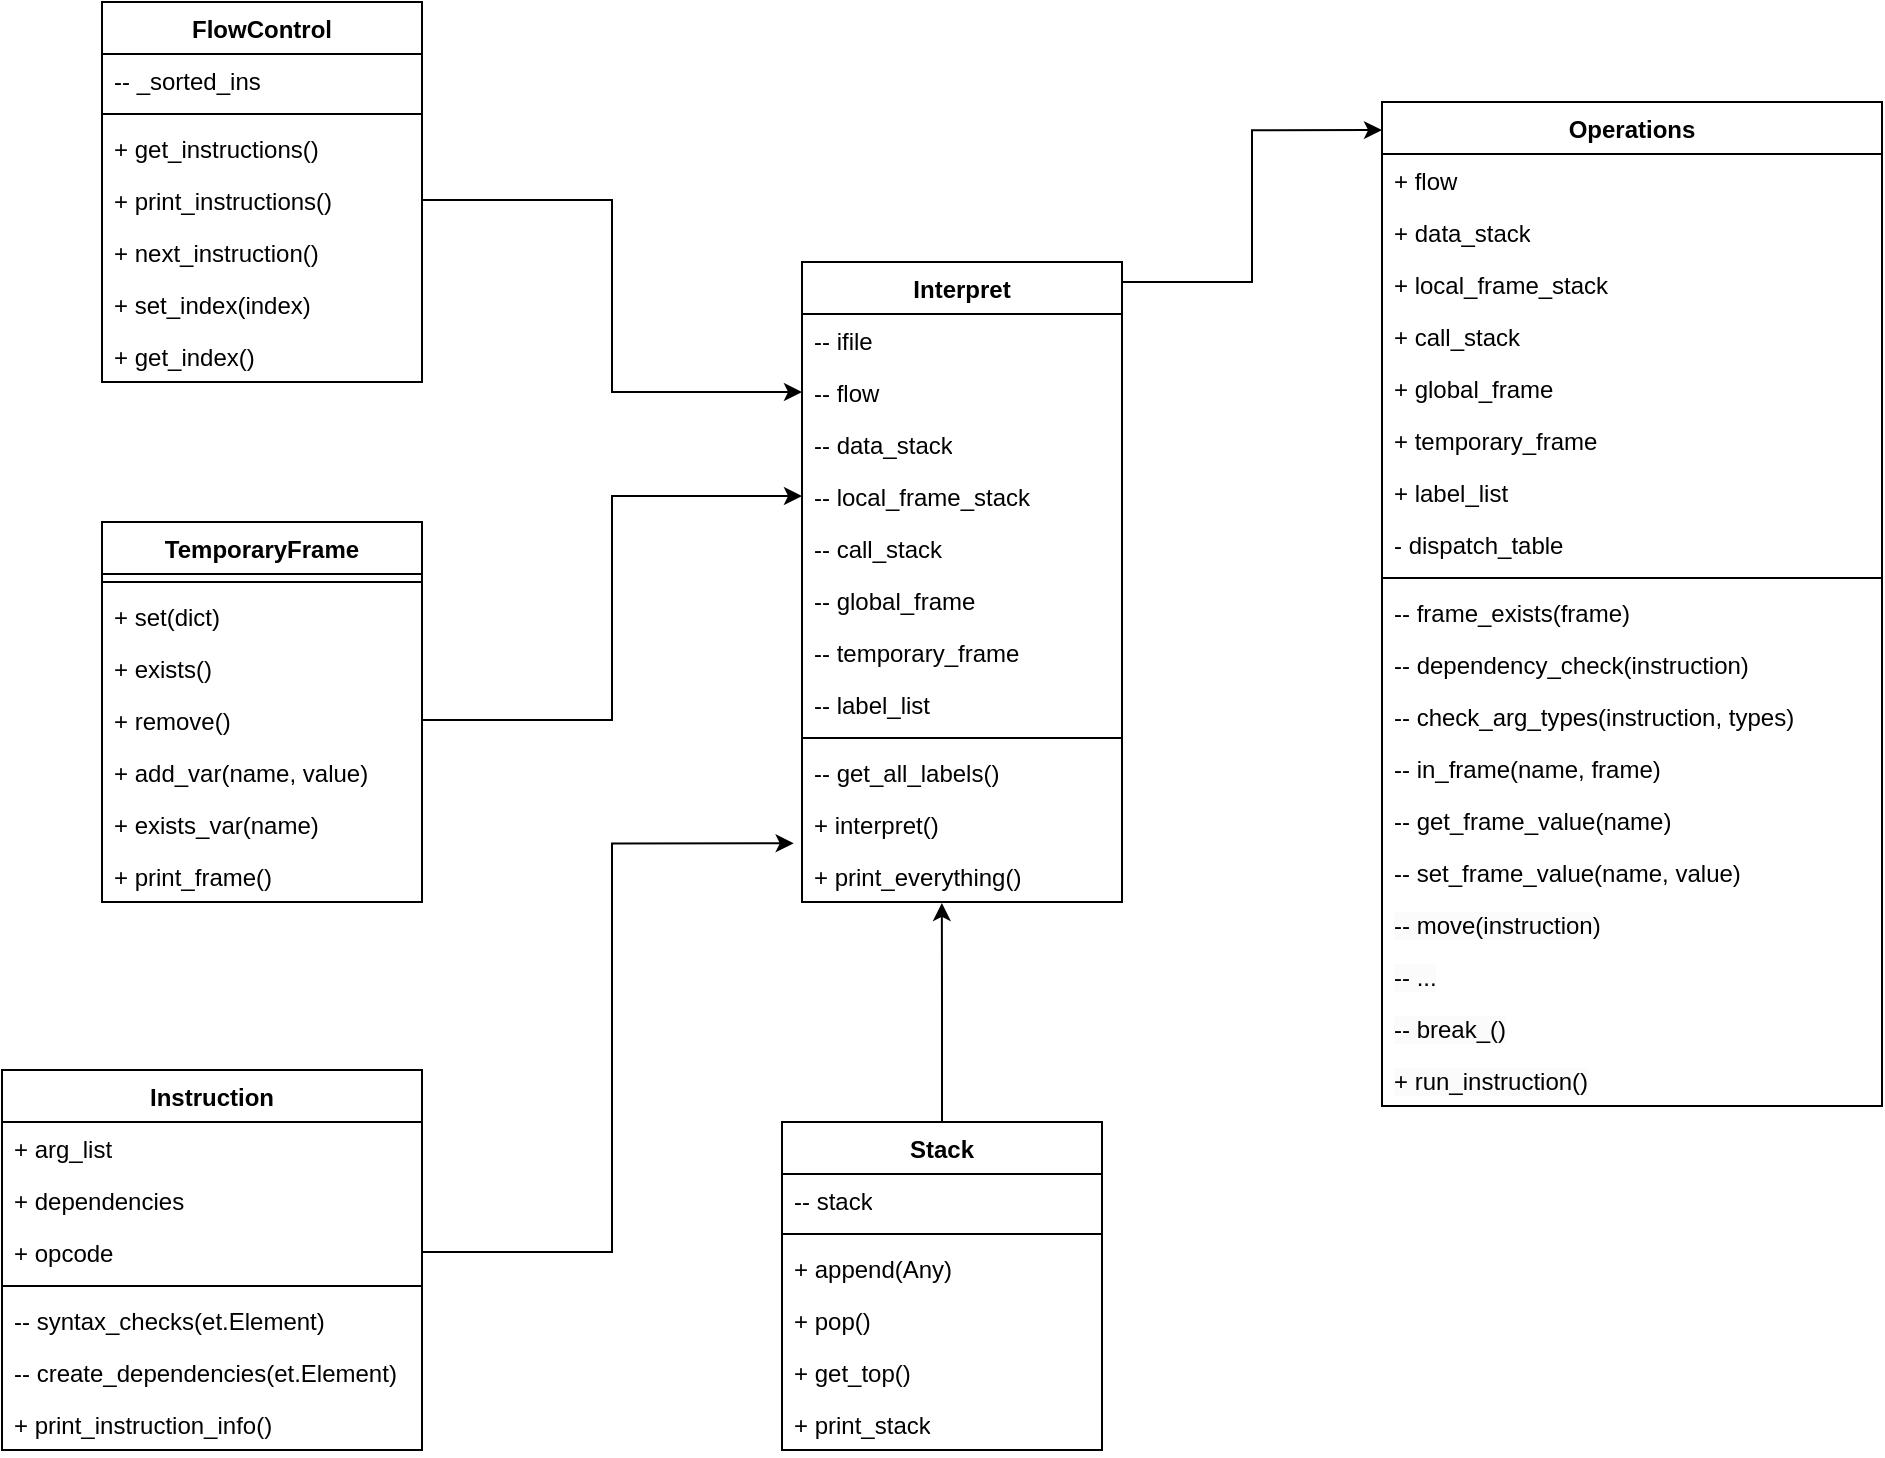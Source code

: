 <mxfile version="21.1.4" type="device">
  <diagram name="Page-1" id="O8ZUqO1KsAZ8FqwAmzQr">
    <mxGraphModel dx="2049" dy="1150" grid="1" gridSize="10" guides="1" tooltips="1" connect="1" arrows="1" fold="1" page="1" pageScale="1" pageWidth="850" pageHeight="1100" math="0" shadow="0">
      <root>
        <mxCell id="0" />
        <mxCell id="1" parent="0" />
        <mxCell id="z_Znl6yHdENUKeue24Fu-5" value="TemporaryFrame" style="swimlane;fontStyle=1;align=center;verticalAlign=top;childLayout=stackLayout;horizontal=1;startSize=26;horizontalStack=0;resizeParent=1;resizeParentMax=0;resizeLast=0;collapsible=1;marginBottom=0;whiteSpace=wrap;html=1;" vertex="1" parent="1">
          <mxGeometry x="80" y="280" width="160" height="190" as="geometry" />
        </mxCell>
        <mxCell id="z_Znl6yHdENUKeue24Fu-7" value="" style="line;strokeWidth=1;fillColor=none;align=left;verticalAlign=middle;spacingTop=-1;spacingLeft=3;spacingRight=3;rotatable=0;labelPosition=right;points=[];portConstraint=eastwest;strokeColor=inherit;" vertex="1" parent="z_Znl6yHdENUKeue24Fu-5">
          <mxGeometry y="26" width="160" height="8" as="geometry" />
        </mxCell>
        <mxCell id="z_Znl6yHdENUKeue24Fu-8" value="+ set(dict)" style="text;strokeColor=none;fillColor=none;align=left;verticalAlign=top;spacingLeft=4;spacingRight=4;overflow=hidden;rotatable=0;points=[[0,0.5],[1,0.5]];portConstraint=eastwest;whiteSpace=wrap;html=1;" vertex="1" parent="z_Znl6yHdENUKeue24Fu-5">
          <mxGeometry y="34" width="160" height="26" as="geometry" />
        </mxCell>
        <mxCell id="z_Znl6yHdENUKeue24Fu-9" value="+ exists()" style="text;strokeColor=none;fillColor=none;align=left;verticalAlign=top;spacingLeft=4;spacingRight=4;overflow=hidden;rotatable=0;points=[[0,0.5],[1,0.5]];portConstraint=eastwest;whiteSpace=wrap;html=1;" vertex="1" parent="z_Znl6yHdENUKeue24Fu-5">
          <mxGeometry y="60" width="160" height="26" as="geometry" />
        </mxCell>
        <mxCell id="z_Znl6yHdENUKeue24Fu-10" value="+ remove()" style="text;strokeColor=none;fillColor=none;align=left;verticalAlign=top;spacingLeft=4;spacingRight=4;overflow=hidden;rotatable=0;points=[[0,0.5],[1,0.5]];portConstraint=eastwest;whiteSpace=wrap;html=1;" vertex="1" parent="z_Znl6yHdENUKeue24Fu-5">
          <mxGeometry y="86" width="160" height="26" as="geometry" />
        </mxCell>
        <mxCell id="z_Znl6yHdENUKeue24Fu-11" value="+ add_var(name, value)" style="text;strokeColor=none;fillColor=none;align=left;verticalAlign=top;spacingLeft=4;spacingRight=4;overflow=hidden;rotatable=0;points=[[0,0.5],[1,0.5]];portConstraint=eastwest;whiteSpace=wrap;html=1;" vertex="1" parent="z_Znl6yHdENUKeue24Fu-5">
          <mxGeometry y="112" width="160" height="26" as="geometry" />
        </mxCell>
        <mxCell id="z_Znl6yHdENUKeue24Fu-12" value="+ exists_var(name)" style="text;strokeColor=none;fillColor=none;align=left;verticalAlign=top;spacingLeft=4;spacingRight=4;overflow=hidden;rotatable=0;points=[[0,0.5],[1,0.5]];portConstraint=eastwest;whiteSpace=wrap;html=1;" vertex="1" parent="z_Znl6yHdENUKeue24Fu-5">
          <mxGeometry y="138" width="160" height="26" as="geometry" />
        </mxCell>
        <mxCell id="z_Znl6yHdENUKeue24Fu-13" value="+ print_frame()" style="text;strokeColor=none;fillColor=none;align=left;verticalAlign=top;spacingLeft=4;spacingRight=4;overflow=hidden;rotatable=0;points=[[0,0.5],[1,0.5]];portConstraint=eastwest;whiteSpace=wrap;html=1;" vertex="1" parent="z_Znl6yHdENUKeue24Fu-5">
          <mxGeometry y="164" width="160" height="26" as="geometry" />
        </mxCell>
        <mxCell id="z_Znl6yHdENUKeue24Fu-14" value="FlowControl" style="swimlane;fontStyle=1;align=center;verticalAlign=top;childLayout=stackLayout;horizontal=1;startSize=26;horizontalStack=0;resizeParent=1;resizeParentMax=0;resizeLast=0;collapsible=1;marginBottom=0;whiteSpace=wrap;html=1;" vertex="1" parent="1">
          <mxGeometry x="80" y="20" width="160" height="190" as="geometry" />
        </mxCell>
        <mxCell id="z_Znl6yHdENUKeue24Fu-15" value="-- _sorted_ins" style="text;strokeColor=none;fillColor=none;align=left;verticalAlign=top;spacingLeft=4;spacingRight=4;overflow=hidden;rotatable=0;points=[[0,0.5],[1,0.5]];portConstraint=eastwest;whiteSpace=wrap;html=1;" vertex="1" parent="z_Znl6yHdENUKeue24Fu-14">
          <mxGeometry y="26" width="160" height="26" as="geometry" />
        </mxCell>
        <mxCell id="z_Znl6yHdENUKeue24Fu-16" value="" style="line;strokeWidth=1;fillColor=none;align=left;verticalAlign=middle;spacingTop=-1;spacingLeft=3;spacingRight=3;rotatable=0;labelPosition=right;points=[];portConstraint=eastwest;strokeColor=inherit;" vertex="1" parent="z_Znl6yHdENUKeue24Fu-14">
          <mxGeometry y="52" width="160" height="8" as="geometry" />
        </mxCell>
        <mxCell id="z_Znl6yHdENUKeue24Fu-17" value="+ get_instructions()" style="text;strokeColor=none;fillColor=none;align=left;verticalAlign=top;spacingLeft=4;spacingRight=4;overflow=hidden;rotatable=0;points=[[0,0.5],[1,0.5]];portConstraint=eastwest;whiteSpace=wrap;html=1;" vertex="1" parent="z_Znl6yHdENUKeue24Fu-14">
          <mxGeometry y="60" width="160" height="26" as="geometry" />
        </mxCell>
        <mxCell id="z_Znl6yHdENUKeue24Fu-18" value="+ print_instructions()" style="text;strokeColor=none;fillColor=none;align=left;verticalAlign=top;spacingLeft=4;spacingRight=4;overflow=hidden;rotatable=0;points=[[0,0.5],[1,0.5]];portConstraint=eastwest;whiteSpace=wrap;html=1;" vertex="1" parent="z_Znl6yHdENUKeue24Fu-14">
          <mxGeometry y="86" width="160" height="26" as="geometry" />
        </mxCell>
        <mxCell id="z_Znl6yHdENUKeue24Fu-19" value="+ next_instruction()" style="text;strokeColor=none;fillColor=none;align=left;verticalAlign=top;spacingLeft=4;spacingRight=4;overflow=hidden;rotatable=0;points=[[0,0.5],[1,0.5]];portConstraint=eastwest;whiteSpace=wrap;html=1;" vertex="1" parent="z_Znl6yHdENUKeue24Fu-14">
          <mxGeometry y="112" width="160" height="26" as="geometry" />
        </mxCell>
        <mxCell id="z_Znl6yHdENUKeue24Fu-20" value="+ set_index(index)" style="text;strokeColor=none;fillColor=none;align=left;verticalAlign=top;spacingLeft=4;spacingRight=4;overflow=hidden;rotatable=0;points=[[0,0.5],[1,0.5]];portConstraint=eastwest;whiteSpace=wrap;html=1;" vertex="1" parent="z_Znl6yHdENUKeue24Fu-14">
          <mxGeometry y="138" width="160" height="26" as="geometry" />
        </mxCell>
        <mxCell id="z_Znl6yHdENUKeue24Fu-21" value="+ get_index()" style="text;strokeColor=none;fillColor=none;align=left;verticalAlign=top;spacingLeft=4;spacingRight=4;overflow=hidden;rotatable=0;points=[[0,0.5],[1,0.5]];portConstraint=eastwest;whiteSpace=wrap;html=1;" vertex="1" parent="z_Znl6yHdENUKeue24Fu-14">
          <mxGeometry y="164" width="160" height="26" as="geometry" />
        </mxCell>
        <mxCell id="z_Znl6yHdENUKeue24Fu-22" value="Instruction" style="swimlane;fontStyle=1;align=center;verticalAlign=top;childLayout=stackLayout;horizontal=1;startSize=26;horizontalStack=0;resizeParent=1;resizeParentMax=0;resizeLast=0;collapsible=1;marginBottom=0;whiteSpace=wrap;html=1;" vertex="1" parent="1">
          <mxGeometry x="30" y="554" width="210" height="190" as="geometry" />
        </mxCell>
        <mxCell id="z_Znl6yHdENUKeue24Fu-23" value="+ arg_list" style="text;strokeColor=none;fillColor=none;align=left;verticalAlign=top;spacingLeft=4;spacingRight=4;overflow=hidden;rotatable=0;points=[[0,0.5],[1,0.5]];portConstraint=eastwest;whiteSpace=wrap;html=1;" vertex="1" parent="z_Znl6yHdENUKeue24Fu-22">
          <mxGeometry y="26" width="210" height="26" as="geometry" />
        </mxCell>
        <mxCell id="z_Znl6yHdENUKeue24Fu-26" value="+ dependencies" style="text;strokeColor=none;fillColor=none;align=left;verticalAlign=top;spacingLeft=4;spacingRight=4;overflow=hidden;rotatable=0;points=[[0,0.5],[1,0.5]];portConstraint=eastwest;whiteSpace=wrap;html=1;" vertex="1" parent="z_Znl6yHdENUKeue24Fu-22">
          <mxGeometry y="52" width="210" height="26" as="geometry" />
        </mxCell>
        <mxCell id="z_Znl6yHdENUKeue24Fu-27" value="+ opcode" style="text;strokeColor=none;fillColor=none;align=left;verticalAlign=top;spacingLeft=4;spacingRight=4;overflow=hidden;rotatable=0;points=[[0,0.5],[1,0.5]];portConstraint=eastwest;whiteSpace=wrap;html=1;" vertex="1" parent="z_Znl6yHdENUKeue24Fu-22">
          <mxGeometry y="78" width="210" height="26" as="geometry" />
        </mxCell>
        <mxCell id="z_Znl6yHdENUKeue24Fu-24" value="" style="line;strokeWidth=1;fillColor=none;align=left;verticalAlign=middle;spacingTop=-1;spacingLeft=3;spacingRight=3;rotatable=0;labelPosition=right;points=[];portConstraint=eastwest;strokeColor=inherit;" vertex="1" parent="z_Znl6yHdENUKeue24Fu-22">
          <mxGeometry y="104" width="210" height="8" as="geometry" />
        </mxCell>
        <mxCell id="z_Znl6yHdENUKeue24Fu-25" value="-- syntax_checks(et.Element)" style="text;strokeColor=none;fillColor=none;align=left;verticalAlign=top;spacingLeft=4;spacingRight=4;overflow=hidden;rotatable=0;points=[[0,0.5],[1,0.5]];portConstraint=eastwest;whiteSpace=wrap;html=1;" vertex="1" parent="z_Znl6yHdENUKeue24Fu-22">
          <mxGeometry y="112" width="210" height="26" as="geometry" />
        </mxCell>
        <mxCell id="z_Znl6yHdENUKeue24Fu-28" value="-- create_dependencies(et.Element)" style="text;strokeColor=none;fillColor=none;align=left;verticalAlign=top;spacingLeft=4;spacingRight=4;overflow=hidden;rotatable=0;points=[[0,0.5],[1,0.5]];portConstraint=eastwest;whiteSpace=wrap;html=1;" vertex="1" parent="z_Znl6yHdENUKeue24Fu-22">
          <mxGeometry y="138" width="210" height="26" as="geometry" />
        </mxCell>
        <mxCell id="z_Znl6yHdENUKeue24Fu-29" value="+ print_instruction_info()" style="text;strokeColor=none;fillColor=none;align=left;verticalAlign=top;spacingLeft=4;spacingRight=4;overflow=hidden;rotatable=0;points=[[0,0.5],[1,0.5]];portConstraint=eastwest;whiteSpace=wrap;html=1;" vertex="1" parent="z_Znl6yHdENUKeue24Fu-22">
          <mxGeometry y="164" width="210" height="26" as="geometry" />
        </mxCell>
        <mxCell id="z_Znl6yHdENUKeue24Fu-83" style="edgeStyle=orthogonalEdgeStyle;rounded=0;orthogonalLoop=1;jettySize=auto;html=1;entryX=0.437;entryY=1.019;entryDx=0;entryDy=0;entryPerimeter=0;" edge="1" parent="1" source="z_Znl6yHdENUKeue24Fu-30" target="z_Znl6yHdENUKeue24Fu-48">
          <mxGeometry relative="1" as="geometry">
            <Array as="points" />
          </mxGeometry>
        </mxCell>
        <mxCell id="z_Znl6yHdENUKeue24Fu-30" value="Stack" style="swimlane;fontStyle=1;align=center;verticalAlign=top;childLayout=stackLayout;horizontal=1;startSize=26;horizontalStack=0;resizeParent=1;resizeParentMax=0;resizeLast=0;collapsible=1;marginBottom=0;whiteSpace=wrap;html=1;" vertex="1" parent="1">
          <mxGeometry x="420" y="580" width="160" height="164" as="geometry" />
        </mxCell>
        <mxCell id="z_Znl6yHdENUKeue24Fu-38" value="-- stack" style="text;strokeColor=none;fillColor=none;align=left;verticalAlign=top;spacingLeft=4;spacingRight=4;overflow=hidden;rotatable=0;points=[[0,0.5],[1,0.5]];portConstraint=eastwest;whiteSpace=wrap;html=1;" vertex="1" parent="z_Znl6yHdENUKeue24Fu-30">
          <mxGeometry y="26" width="160" height="26" as="geometry" />
        </mxCell>
        <mxCell id="z_Znl6yHdENUKeue24Fu-32" value="" style="line;strokeWidth=1;fillColor=none;align=left;verticalAlign=middle;spacingTop=-1;spacingLeft=3;spacingRight=3;rotatable=0;labelPosition=right;points=[];portConstraint=eastwest;strokeColor=inherit;" vertex="1" parent="z_Znl6yHdENUKeue24Fu-30">
          <mxGeometry y="52" width="160" height="8" as="geometry" />
        </mxCell>
        <mxCell id="z_Znl6yHdENUKeue24Fu-33" value="+ append(Any)" style="text;strokeColor=none;fillColor=none;align=left;verticalAlign=top;spacingLeft=4;spacingRight=4;overflow=hidden;rotatable=0;points=[[0,0.5],[1,0.5]];portConstraint=eastwest;whiteSpace=wrap;html=1;" vertex="1" parent="z_Znl6yHdENUKeue24Fu-30">
          <mxGeometry y="60" width="160" height="26" as="geometry" />
        </mxCell>
        <mxCell id="z_Znl6yHdENUKeue24Fu-34" value="+ pop()" style="text;strokeColor=none;fillColor=none;align=left;verticalAlign=top;spacingLeft=4;spacingRight=4;overflow=hidden;rotatable=0;points=[[0,0.5],[1,0.5]];portConstraint=eastwest;whiteSpace=wrap;html=1;" vertex="1" parent="z_Znl6yHdENUKeue24Fu-30">
          <mxGeometry y="86" width="160" height="26" as="geometry" />
        </mxCell>
        <mxCell id="z_Znl6yHdENUKeue24Fu-35" value="+ get_top()" style="text;strokeColor=none;fillColor=none;align=left;verticalAlign=top;spacingLeft=4;spacingRight=4;overflow=hidden;rotatable=0;points=[[0,0.5],[1,0.5]];portConstraint=eastwest;whiteSpace=wrap;html=1;" vertex="1" parent="z_Znl6yHdENUKeue24Fu-30">
          <mxGeometry y="112" width="160" height="26" as="geometry" />
        </mxCell>
        <mxCell id="z_Znl6yHdENUKeue24Fu-37" value="+ print_stack" style="text;strokeColor=none;fillColor=none;align=left;verticalAlign=top;spacingLeft=4;spacingRight=4;overflow=hidden;rotatable=0;points=[[0,0.5],[1,0.5]];portConstraint=eastwest;whiteSpace=wrap;html=1;" vertex="1" parent="z_Znl6yHdENUKeue24Fu-30">
          <mxGeometry y="138" width="160" height="26" as="geometry" />
        </mxCell>
        <mxCell id="z_Znl6yHdENUKeue24Fu-43" value="Interpret" style="swimlane;fontStyle=1;align=center;verticalAlign=top;childLayout=stackLayout;horizontal=1;startSize=26;horizontalStack=0;resizeParent=1;resizeParentMax=0;resizeLast=0;collapsible=1;marginBottom=0;whiteSpace=wrap;html=1;" vertex="1" parent="1">
          <mxGeometry x="430" y="150" width="160" height="320" as="geometry" />
        </mxCell>
        <mxCell id="z_Znl6yHdENUKeue24Fu-44" value="-- ifile" style="text;strokeColor=none;fillColor=none;align=left;verticalAlign=top;spacingLeft=4;spacingRight=4;overflow=hidden;rotatable=0;points=[[0,0.5],[1,0.5]];portConstraint=eastwest;whiteSpace=wrap;html=1;" vertex="1" parent="z_Znl6yHdENUKeue24Fu-43">
          <mxGeometry y="26" width="160" height="26" as="geometry" />
        </mxCell>
        <mxCell id="z_Znl6yHdENUKeue24Fu-50" value="-- flow" style="text;strokeColor=none;fillColor=none;align=left;verticalAlign=top;spacingLeft=4;spacingRight=4;overflow=hidden;rotatable=0;points=[[0,0.5],[1,0.5]];portConstraint=eastwest;whiteSpace=wrap;html=1;" vertex="1" parent="z_Znl6yHdENUKeue24Fu-43">
          <mxGeometry y="52" width="160" height="26" as="geometry" />
        </mxCell>
        <mxCell id="z_Znl6yHdENUKeue24Fu-51" value="-- data_stack" style="text;strokeColor=none;fillColor=none;align=left;verticalAlign=top;spacingLeft=4;spacingRight=4;overflow=hidden;rotatable=0;points=[[0,0.5],[1,0.5]];portConstraint=eastwest;whiteSpace=wrap;html=1;" vertex="1" parent="z_Znl6yHdENUKeue24Fu-43">
          <mxGeometry y="78" width="160" height="26" as="geometry" />
        </mxCell>
        <mxCell id="z_Znl6yHdENUKeue24Fu-52" value="-- local_frame_stack" style="text;strokeColor=none;fillColor=none;align=left;verticalAlign=top;spacingLeft=4;spacingRight=4;overflow=hidden;rotatable=0;points=[[0,0.5],[1,0.5]];portConstraint=eastwest;whiteSpace=wrap;html=1;" vertex="1" parent="z_Znl6yHdENUKeue24Fu-43">
          <mxGeometry y="104" width="160" height="26" as="geometry" />
        </mxCell>
        <mxCell id="z_Znl6yHdENUKeue24Fu-53" value="-- call_stack" style="text;strokeColor=none;fillColor=none;align=left;verticalAlign=top;spacingLeft=4;spacingRight=4;overflow=hidden;rotatable=0;points=[[0,0.5],[1,0.5]];portConstraint=eastwest;whiteSpace=wrap;html=1;" vertex="1" parent="z_Znl6yHdENUKeue24Fu-43">
          <mxGeometry y="130" width="160" height="26" as="geometry" />
        </mxCell>
        <mxCell id="z_Znl6yHdENUKeue24Fu-54" value="-- global_frame" style="text;strokeColor=none;fillColor=none;align=left;verticalAlign=top;spacingLeft=4;spacingRight=4;overflow=hidden;rotatable=0;points=[[0,0.5],[1,0.5]];portConstraint=eastwest;whiteSpace=wrap;html=1;" vertex="1" parent="z_Znl6yHdENUKeue24Fu-43">
          <mxGeometry y="156" width="160" height="26" as="geometry" />
        </mxCell>
        <mxCell id="z_Znl6yHdENUKeue24Fu-55" value="-- temporary_frame" style="text;strokeColor=none;fillColor=none;align=left;verticalAlign=top;spacingLeft=4;spacingRight=4;overflow=hidden;rotatable=0;points=[[0,0.5],[1,0.5]];portConstraint=eastwest;whiteSpace=wrap;html=1;" vertex="1" parent="z_Znl6yHdENUKeue24Fu-43">
          <mxGeometry y="182" width="160" height="26" as="geometry" />
        </mxCell>
        <mxCell id="z_Znl6yHdENUKeue24Fu-56" value="-- label_list" style="text;strokeColor=none;fillColor=none;align=left;verticalAlign=top;spacingLeft=4;spacingRight=4;overflow=hidden;rotatable=0;points=[[0,0.5],[1,0.5]];portConstraint=eastwest;whiteSpace=wrap;html=1;" vertex="1" parent="z_Znl6yHdENUKeue24Fu-43">
          <mxGeometry y="208" width="160" height="26" as="geometry" />
        </mxCell>
        <mxCell id="z_Znl6yHdENUKeue24Fu-45" value="" style="line;strokeWidth=1;fillColor=none;align=left;verticalAlign=middle;spacingTop=-1;spacingLeft=3;spacingRight=3;rotatable=0;labelPosition=right;points=[];portConstraint=eastwest;strokeColor=inherit;" vertex="1" parent="z_Znl6yHdENUKeue24Fu-43">
          <mxGeometry y="234" width="160" height="8" as="geometry" />
        </mxCell>
        <mxCell id="z_Znl6yHdENUKeue24Fu-46" value="-- get_all_labels()" style="text;strokeColor=none;fillColor=none;align=left;verticalAlign=top;spacingLeft=4;spacingRight=4;overflow=hidden;rotatable=0;points=[[0,0.5],[1,0.5]];portConstraint=eastwest;whiteSpace=wrap;html=1;" vertex="1" parent="z_Znl6yHdENUKeue24Fu-43">
          <mxGeometry y="242" width="160" height="26" as="geometry" />
        </mxCell>
        <mxCell id="z_Znl6yHdENUKeue24Fu-47" value="+ interpret()" style="text;strokeColor=none;fillColor=none;align=left;verticalAlign=top;spacingLeft=4;spacingRight=4;overflow=hidden;rotatable=0;points=[[0,0.5],[1,0.5]];portConstraint=eastwest;whiteSpace=wrap;html=1;" vertex="1" parent="z_Znl6yHdENUKeue24Fu-43">
          <mxGeometry y="268" width="160" height="26" as="geometry" />
        </mxCell>
        <mxCell id="z_Znl6yHdENUKeue24Fu-48" value="+ print_everything()" style="text;strokeColor=none;fillColor=none;align=left;verticalAlign=top;spacingLeft=4;spacingRight=4;overflow=hidden;rotatable=0;points=[[0,0.5],[1,0.5]];portConstraint=eastwest;whiteSpace=wrap;html=1;" vertex="1" parent="z_Znl6yHdENUKeue24Fu-43">
          <mxGeometry y="294" width="160" height="26" as="geometry" />
        </mxCell>
        <mxCell id="z_Znl6yHdENUKeue24Fu-58" value="Operations" style="swimlane;fontStyle=1;align=center;verticalAlign=top;childLayout=stackLayout;horizontal=1;startSize=26;horizontalStack=0;resizeParent=1;resizeParentMax=0;resizeLast=0;collapsible=1;marginBottom=0;whiteSpace=wrap;html=1;" vertex="1" parent="1">
          <mxGeometry x="720" y="70" width="250" height="502" as="geometry" />
        </mxCell>
        <mxCell id="z_Znl6yHdENUKeue24Fu-60" value="+ flow" style="text;strokeColor=none;fillColor=none;align=left;verticalAlign=top;spacingLeft=4;spacingRight=4;overflow=hidden;rotatable=0;points=[[0,0.5],[1,0.5]];portConstraint=eastwest;whiteSpace=wrap;html=1;" vertex="1" parent="z_Znl6yHdENUKeue24Fu-58">
          <mxGeometry y="26" width="250" height="26" as="geometry" />
        </mxCell>
        <mxCell id="z_Znl6yHdENUKeue24Fu-61" value="+ data_stack" style="text;strokeColor=none;fillColor=none;align=left;verticalAlign=top;spacingLeft=4;spacingRight=4;overflow=hidden;rotatable=0;points=[[0,0.5],[1,0.5]];portConstraint=eastwest;whiteSpace=wrap;html=1;" vertex="1" parent="z_Znl6yHdENUKeue24Fu-58">
          <mxGeometry y="52" width="250" height="26" as="geometry" />
        </mxCell>
        <mxCell id="z_Znl6yHdENUKeue24Fu-62" value="+ local_frame_stack" style="text;strokeColor=none;fillColor=none;align=left;verticalAlign=top;spacingLeft=4;spacingRight=4;overflow=hidden;rotatable=0;points=[[0,0.5],[1,0.5]];portConstraint=eastwest;whiteSpace=wrap;html=1;" vertex="1" parent="z_Znl6yHdENUKeue24Fu-58">
          <mxGeometry y="78" width="250" height="26" as="geometry" />
        </mxCell>
        <mxCell id="z_Znl6yHdENUKeue24Fu-63" value="+ call_stack" style="text;strokeColor=none;fillColor=none;align=left;verticalAlign=top;spacingLeft=4;spacingRight=4;overflow=hidden;rotatable=0;points=[[0,0.5],[1,0.5]];portConstraint=eastwest;whiteSpace=wrap;html=1;" vertex="1" parent="z_Znl6yHdENUKeue24Fu-58">
          <mxGeometry y="104" width="250" height="26" as="geometry" />
        </mxCell>
        <mxCell id="z_Znl6yHdENUKeue24Fu-64" value="+ global_frame" style="text;strokeColor=none;fillColor=none;align=left;verticalAlign=top;spacingLeft=4;spacingRight=4;overflow=hidden;rotatable=0;points=[[0,0.5],[1,0.5]];portConstraint=eastwest;whiteSpace=wrap;html=1;" vertex="1" parent="z_Znl6yHdENUKeue24Fu-58">
          <mxGeometry y="130" width="250" height="26" as="geometry" />
        </mxCell>
        <mxCell id="z_Znl6yHdENUKeue24Fu-65" value="+ temporary_frame" style="text;strokeColor=none;fillColor=none;align=left;verticalAlign=top;spacingLeft=4;spacingRight=4;overflow=hidden;rotatable=0;points=[[0,0.5],[1,0.5]];portConstraint=eastwest;whiteSpace=wrap;html=1;" vertex="1" parent="z_Znl6yHdENUKeue24Fu-58">
          <mxGeometry y="156" width="250" height="26" as="geometry" />
        </mxCell>
        <mxCell id="z_Znl6yHdENUKeue24Fu-66" value="+ label_list" style="text;strokeColor=none;fillColor=none;align=left;verticalAlign=top;spacingLeft=4;spacingRight=4;overflow=hidden;rotatable=0;points=[[0,0.5],[1,0.5]];portConstraint=eastwest;whiteSpace=wrap;html=1;" vertex="1" parent="z_Znl6yHdENUKeue24Fu-58">
          <mxGeometry y="182" width="250" height="26" as="geometry" />
        </mxCell>
        <mxCell id="z_Znl6yHdENUKeue24Fu-79" value="- dispatch_table" style="text;strokeColor=none;fillColor=none;align=left;verticalAlign=top;spacingLeft=4;spacingRight=4;overflow=hidden;rotatable=0;points=[[0,0.5],[1,0.5]];portConstraint=eastwest;whiteSpace=wrap;html=1;" vertex="1" parent="z_Znl6yHdENUKeue24Fu-58">
          <mxGeometry y="208" width="250" height="26" as="geometry" />
        </mxCell>
        <mxCell id="z_Znl6yHdENUKeue24Fu-67" value="" style="line;strokeWidth=1;fillColor=none;align=left;verticalAlign=middle;spacingTop=-1;spacingLeft=3;spacingRight=3;rotatable=0;labelPosition=right;points=[];portConstraint=eastwest;strokeColor=inherit;" vertex="1" parent="z_Znl6yHdENUKeue24Fu-58">
          <mxGeometry y="234" width="250" height="8" as="geometry" />
        </mxCell>
        <mxCell id="z_Znl6yHdENUKeue24Fu-68" value="-- frame_exists(frame)" style="text;strokeColor=none;fillColor=none;align=left;verticalAlign=top;spacingLeft=4;spacingRight=4;overflow=hidden;rotatable=0;points=[[0,0.5],[1,0.5]];portConstraint=eastwest;whiteSpace=wrap;html=1;" vertex="1" parent="z_Znl6yHdENUKeue24Fu-58">
          <mxGeometry y="242" width="250" height="26" as="geometry" />
        </mxCell>
        <mxCell id="z_Znl6yHdENUKeue24Fu-69" value="-- dependency_check(instruction)" style="text;strokeColor=none;fillColor=none;align=left;verticalAlign=top;spacingLeft=4;spacingRight=4;overflow=hidden;rotatable=0;points=[[0,0.5],[1,0.5]];portConstraint=eastwest;whiteSpace=wrap;html=1;" vertex="1" parent="z_Znl6yHdENUKeue24Fu-58">
          <mxGeometry y="268" width="250" height="26" as="geometry" />
        </mxCell>
        <mxCell id="z_Znl6yHdENUKeue24Fu-70" value="-- check_arg_types(instruction, types)" style="text;strokeColor=none;fillColor=none;align=left;verticalAlign=top;spacingLeft=4;spacingRight=4;overflow=hidden;rotatable=0;points=[[0,0.5],[1,0.5]];portConstraint=eastwest;whiteSpace=wrap;html=1;" vertex="1" parent="z_Znl6yHdENUKeue24Fu-58">
          <mxGeometry y="294" width="250" height="26" as="geometry" />
        </mxCell>
        <mxCell id="z_Znl6yHdENUKeue24Fu-71" value="-- in_frame(name, frame)" style="text;strokeColor=none;fillColor=none;align=left;verticalAlign=top;spacingLeft=4;spacingRight=4;overflow=hidden;rotatable=0;points=[[0,0.5],[1,0.5]];portConstraint=eastwest;whiteSpace=wrap;html=1;" vertex="1" parent="z_Znl6yHdENUKeue24Fu-58">
          <mxGeometry y="320" width="250" height="26" as="geometry" />
        </mxCell>
        <mxCell id="z_Znl6yHdENUKeue24Fu-72" value="-- get_frame_value(name)" style="text;strokeColor=none;fillColor=none;align=left;verticalAlign=top;spacingLeft=4;spacingRight=4;overflow=hidden;rotatable=0;points=[[0,0.5],[1,0.5]];portConstraint=eastwest;whiteSpace=wrap;html=1;" vertex="1" parent="z_Znl6yHdENUKeue24Fu-58">
          <mxGeometry y="346" width="250" height="26" as="geometry" />
        </mxCell>
        <mxCell id="z_Znl6yHdENUKeue24Fu-73" value="-- set_frame_value(name, value)" style="text;strokeColor=none;fillColor=none;align=left;verticalAlign=top;spacingLeft=4;spacingRight=4;overflow=hidden;rotatable=0;points=[[0,0.5],[1,0.5]];portConstraint=eastwest;whiteSpace=wrap;html=1;" vertex="1" parent="z_Znl6yHdENUKeue24Fu-58">
          <mxGeometry y="372" width="250" height="26" as="geometry" />
        </mxCell>
        <mxCell id="z_Znl6yHdENUKeue24Fu-74" value="&lt;span style=&quot;color: rgb(0, 0, 0); font-family: Helvetica; font-size: 12px; font-style: normal; font-variant-ligatures: normal; font-variant-caps: normal; font-weight: 400; letter-spacing: normal; orphans: 2; text-align: left; text-indent: 0px; text-transform: none; widows: 2; word-spacing: 0px; -webkit-text-stroke-width: 0px; background-color: rgb(251, 251, 251); text-decoration-thickness: initial; text-decoration-style: initial; text-decoration-color: initial; float: none; display: inline !important;&quot;&gt;-- move(instruction)&lt;/span&gt;" style="text;strokeColor=none;fillColor=none;align=left;verticalAlign=top;spacingLeft=4;spacingRight=4;overflow=hidden;rotatable=0;points=[[0,0.5],[1,0.5]];portConstraint=eastwest;whiteSpace=wrap;html=1;" vertex="1" parent="z_Znl6yHdENUKeue24Fu-58">
          <mxGeometry y="398" width="250" height="26" as="geometry" />
        </mxCell>
        <mxCell id="z_Znl6yHdENUKeue24Fu-76" value="&lt;span style=&quot;color: rgb(0, 0, 0); font-family: Helvetica; font-size: 12px; font-style: normal; font-variant-ligatures: normal; font-variant-caps: normal; font-weight: 400; letter-spacing: normal; orphans: 2; text-align: left; text-indent: 0px; text-transform: none; widows: 2; word-spacing: 0px; -webkit-text-stroke-width: 0px; background-color: rgb(251, 251, 251); text-decoration-thickness: initial; text-decoration-style: initial; text-decoration-color: initial; float: none; display: inline !important;&quot;&gt;-- ...&lt;/span&gt;" style="text;strokeColor=none;fillColor=none;align=left;verticalAlign=top;spacingLeft=4;spacingRight=4;overflow=hidden;rotatable=0;points=[[0,0.5],[1,0.5]];portConstraint=eastwest;whiteSpace=wrap;html=1;" vertex="1" parent="z_Znl6yHdENUKeue24Fu-58">
          <mxGeometry y="424" width="250" height="26" as="geometry" />
        </mxCell>
        <mxCell id="z_Znl6yHdENUKeue24Fu-77" value="&lt;span style=&quot;color: rgb(0, 0, 0); font-family: Helvetica; font-size: 12px; font-style: normal; font-variant-ligatures: normal; font-variant-caps: normal; font-weight: 400; letter-spacing: normal; orphans: 2; text-align: left; text-indent: 0px; text-transform: none; widows: 2; word-spacing: 0px; -webkit-text-stroke-width: 0px; background-color: rgb(251, 251, 251); text-decoration-thickness: initial; text-decoration-style: initial; text-decoration-color: initial; float: none; display: inline !important;&quot;&gt;-- break_()&lt;/span&gt;" style="text;strokeColor=none;fillColor=none;align=left;verticalAlign=top;spacingLeft=4;spacingRight=4;overflow=hidden;rotatable=0;points=[[0,0.5],[1,0.5]];portConstraint=eastwest;whiteSpace=wrap;html=1;" vertex="1" parent="z_Znl6yHdENUKeue24Fu-58">
          <mxGeometry y="450" width="250" height="26" as="geometry" />
        </mxCell>
        <mxCell id="z_Znl6yHdENUKeue24Fu-78" value="&lt;span style=&quot;color: rgb(0, 0, 0); font-family: Helvetica; font-size: 12px; font-style: normal; font-variant-ligatures: normal; font-variant-caps: normal; font-weight: 400; letter-spacing: normal; orphans: 2; text-align: left; text-indent: 0px; text-transform: none; widows: 2; word-spacing: 0px; -webkit-text-stroke-width: 0px; background-color: rgb(251, 251, 251); text-decoration-thickness: initial; text-decoration-style: initial; text-decoration-color: initial; float: none; display: inline !important;&quot;&gt;+ run_instruction()&lt;/span&gt;" style="text;strokeColor=none;fillColor=none;align=left;verticalAlign=top;spacingLeft=4;spacingRight=4;overflow=hidden;rotatable=0;points=[[0,0.5],[1,0.5]];portConstraint=eastwest;whiteSpace=wrap;html=1;" vertex="1" parent="z_Znl6yHdENUKeue24Fu-58">
          <mxGeometry y="476" width="250" height="26" as="geometry" />
        </mxCell>
        <mxCell id="z_Znl6yHdENUKeue24Fu-80" style="edgeStyle=orthogonalEdgeStyle;rounded=0;orthogonalLoop=1;jettySize=auto;html=1;entryX=0;entryY=0.5;entryDx=0;entryDy=0;" edge="1" parent="1" source="z_Znl6yHdENUKeue24Fu-18" target="z_Znl6yHdENUKeue24Fu-50">
          <mxGeometry relative="1" as="geometry" />
        </mxCell>
        <mxCell id="z_Znl6yHdENUKeue24Fu-81" style="edgeStyle=orthogonalEdgeStyle;rounded=0;orthogonalLoop=1;jettySize=auto;html=1;entryX=0;entryY=0.5;entryDx=0;entryDy=0;" edge="1" parent="1" source="z_Znl6yHdENUKeue24Fu-10" target="z_Znl6yHdENUKeue24Fu-52">
          <mxGeometry relative="1" as="geometry" />
        </mxCell>
        <mxCell id="z_Znl6yHdENUKeue24Fu-82" style="edgeStyle=orthogonalEdgeStyle;rounded=0;orthogonalLoop=1;jettySize=auto;html=1;entryX=-0.026;entryY=0.872;entryDx=0;entryDy=0;entryPerimeter=0;" edge="1" parent="1" source="z_Znl6yHdENUKeue24Fu-27" target="z_Znl6yHdENUKeue24Fu-47">
          <mxGeometry relative="1" as="geometry" />
        </mxCell>
        <mxCell id="z_Znl6yHdENUKeue24Fu-85" style="edgeStyle=orthogonalEdgeStyle;rounded=0;orthogonalLoop=1;jettySize=auto;html=1;entryX=0;entryY=0.028;entryDx=0;entryDy=0;entryPerimeter=0;" edge="1" parent="1" source="z_Znl6yHdENUKeue24Fu-54" target="z_Znl6yHdENUKeue24Fu-58">
          <mxGeometry relative="1" as="geometry">
            <Array as="points">
              <mxPoint x="590" y="160" />
              <mxPoint x="655" y="160" />
              <mxPoint x="655" y="84" />
            </Array>
          </mxGeometry>
        </mxCell>
      </root>
    </mxGraphModel>
  </diagram>
</mxfile>
